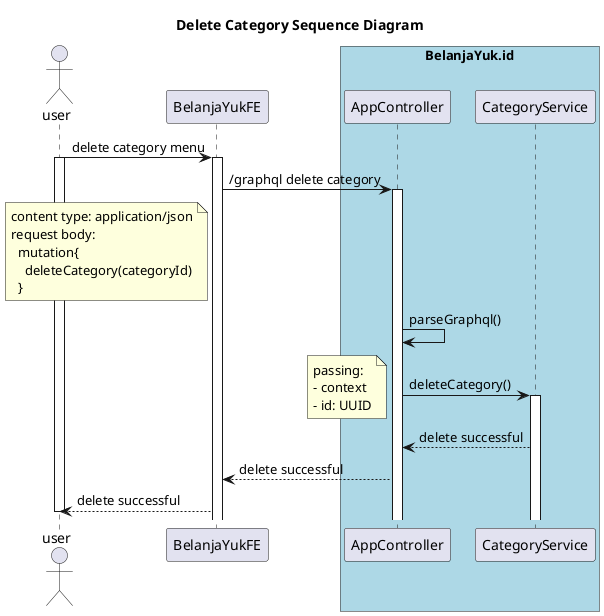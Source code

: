 @startuml
title: Delete Category Sequence Diagram
actor user
participant BelanjaYukFE
box "BelanjaYuk.id" #LightBlue
participant AppController
participant CategoryService
end box

user -> BelanjaYukFE ++ : delete category menu
activate user
BelanjaYukFE -> AppController ++ : /graphql delete category
    note left of BelanjaYukFE
    content type: application/json
    request body:
      mutation{
        deleteCategory(categoryId)
      }
    end note
AppController -> AppController : parseGraphql()
AppController -> CategoryService ++ : deleteCategory()
    note left
    passing:
    - context
    - id: UUID
    end note
CategoryService --> AppController : delete successful
AppController --> BelanjaYukFE : delete successful
BelanjaYukFE --> user : delete successful
deactivate user
@enduml